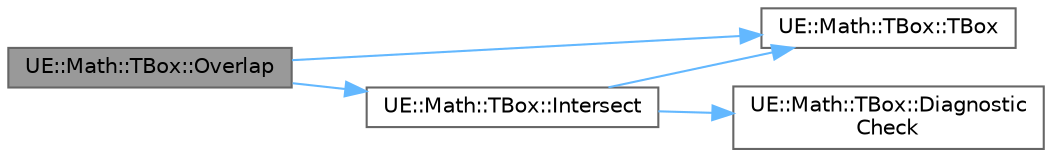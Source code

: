 digraph "UE::Math::TBox::Overlap"
{
 // INTERACTIVE_SVG=YES
 // LATEX_PDF_SIZE
  bgcolor="transparent";
  edge [fontname=Helvetica,fontsize=10,labelfontname=Helvetica,labelfontsize=10];
  node [fontname=Helvetica,fontsize=10,shape=box,height=0.2,width=0.4];
  rankdir="LR";
  Node1 [id="Node000001",label="UE::Math::TBox::Overlap",height=0.2,width=0.4,color="gray40", fillcolor="grey60", style="filled", fontcolor="black",tooltip="Returns the overlap TBox<T> of two box."];
  Node1 -> Node2 [id="edge1_Node000001_Node000002",color="steelblue1",style="solid",tooltip=" "];
  Node2 [id="Node000002",label="UE::Math::TBox::TBox",height=0.2,width=0.4,color="grey40", fillcolor="white", style="filled",URL="$d7/d5f/structUE_1_1Math_1_1TBox.html#a3b3e9994a1076bb8a650eb347fcb390e",tooltip="Default constructor."];
  Node1 -> Node3 [id="edge2_Node000001_Node000003",color="steelblue1",style="solid",tooltip=" "];
  Node3 [id="Node000003",label="UE::Math::TBox::Intersect",height=0.2,width=0.4,color="grey40", fillcolor="white", style="filled",URL="$d7/d5f/structUE_1_1Math_1_1TBox.html#a0f9fae8b67a916fde3de0d677965e212",tooltip="Checks whether the given bounding box intersects this bounding box."];
  Node3 -> Node2 [id="edge3_Node000003_Node000002",color="steelblue1",style="solid",tooltip=" "];
  Node3 -> Node4 [id="edge4_Node000003_Node000004",color="steelblue1",style="solid",tooltip=" "];
  Node4 [id="Node000004",label="UE::Math::TBox::Diagnostic\lCheck",height=0.2,width=0.4,color="grey40", fillcolor="white", style="filled",URL="$d7/d5f/structUE_1_1Math_1_1TBox.html#a5fcfa8bad37f8f30ec7d6977218888a4",tooltip=" "];
}
